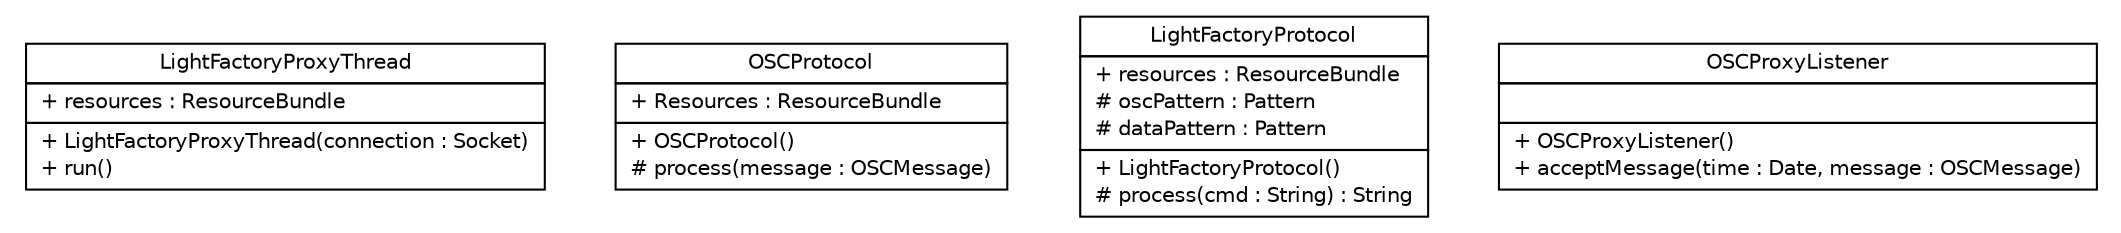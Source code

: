 #!/usr/local/bin/dot
#
# Class diagram 
# Generated by UMLGraph version R5_6 (http://www.umlgraph.org/)
#

digraph G {
	edge [fontname="Helvetica",fontsize=10,labelfontname="Helvetica",labelfontsize=10];
	node [fontname="Helvetica",fontsize=10,shape=plaintext];
	nodesep=0.25;
	ranksep=0.5;
	// com.xley.lfosc.impl.LightFactoryProxyThread
	c8 [label=<<table title="com.xley.lfosc.impl.LightFactoryProxyThread" border="0" cellborder="1" cellspacing="0" cellpadding="2" port="p" href="./LightFactoryProxyThread.html">
		<tr><td><table border="0" cellspacing="0" cellpadding="1">
<tr><td align="center" balign="center"> LightFactoryProxyThread </td></tr>
		</table></td></tr>
		<tr><td><table border="0" cellspacing="0" cellpadding="1">
<tr><td align="left" balign="left"> + resources : ResourceBundle </td></tr>
		</table></td></tr>
		<tr><td><table border="0" cellspacing="0" cellpadding="1">
<tr><td align="left" balign="left"> + LightFactoryProxyThread(connection : Socket) </td></tr>
<tr><td align="left" balign="left"> + run() </td></tr>
		</table></td></tr>
		</table>>, URL="./LightFactoryProxyThread.html", fontname="Helvetica", fontcolor="black", fontsize=10.0];
	// com.xley.lfosc.impl.OSCProtocol
	c9 [label=<<table title="com.xley.lfosc.impl.OSCProtocol" border="0" cellborder="1" cellspacing="0" cellpadding="2" port="p" href="./OSCProtocol.html">
		<tr><td><table border="0" cellspacing="0" cellpadding="1">
<tr><td align="center" balign="center"> OSCProtocol </td></tr>
		</table></td></tr>
		<tr><td><table border="0" cellspacing="0" cellpadding="1">
<tr><td align="left" balign="left"> + Resources : ResourceBundle </td></tr>
		</table></td></tr>
		<tr><td><table border="0" cellspacing="0" cellpadding="1">
<tr><td align="left" balign="left"> + OSCProtocol() </td></tr>
<tr><td align="left" balign="left"> # process(message : OSCMessage) </td></tr>
		</table></td></tr>
		</table>>, URL="./OSCProtocol.html", fontname="Helvetica", fontcolor="black", fontsize=10.0];
	// com.xley.lfosc.impl.LightFactoryProtocol
	c10 [label=<<table title="com.xley.lfosc.impl.LightFactoryProtocol" border="0" cellborder="1" cellspacing="0" cellpadding="2" port="p" href="./LightFactoryProtocol.html">
		<tr><td><table border="0" cellspacing="0" cellpadding="1">
<tr><td align="center" balign="center"> LightFactoryProtocol </td></tr>
		</table></td></tr>
		<tr><td><table border="0" cellspacing="0" cellpadding="1">
<tr><td align="left" balign="left"> + resources : ResourceBundle </td></tr>
<tr><td align="left" balign="left"> # oscPattern : Pattern </td></tr>
<tr><td align="left" balign="left"> # dataPattern : Pattern </td></tr>
		</table></td></tr>
		<tr><td><table border="0" cellspacing="0" cellpadding="1">
<tr><td align="left" balign="left"> + LightFactoryProtocol() </td></tr>
<tr><td align="left" balign="left"> # process(cmd : String) : String </td></tr>
		</table></td></tr>
		</table>>, URL="./LightFactoryProtocol.html", fontname="Helvetica", fontcolor="black", fontsize=10.0];
	// com.xley.lfosc.impl.OSCProxyListener
	c11 [label=<<table title="com.xley.lfosc.impl.OSCProxyListener" border="0" cellborder="1" cellspacing="0" cellpadding="2" port="p" href="./OSCProxyListener.html">
		<tr><td><table border="0" cellspacing="0" cellpadding="1">
<tr><td align="center" balign="center"> OSCProxyListener </td></tr>
		</table></td></tr>
		<tr><td><table border="0" cellspacing="0" cellpadding="1">
<tr><td align="left" balign="left">  </td></tr>
		</table></td></tr>
		<tr><td><table border="0" cellspacing="0" cellpadding="1">
<tr><td align="left" balign="left"> + OSCProxyListener() </td></tr>
<tr><td align="left" balign="left"> + acceptMessage(time : Date, message : OSCMessage) </td></tr>
		</table></td></tr>
		</table>>, URL="./OSCProxyListener.html", fontname="Helvetica", fontcolor="black", fontsize=10.0];
}

